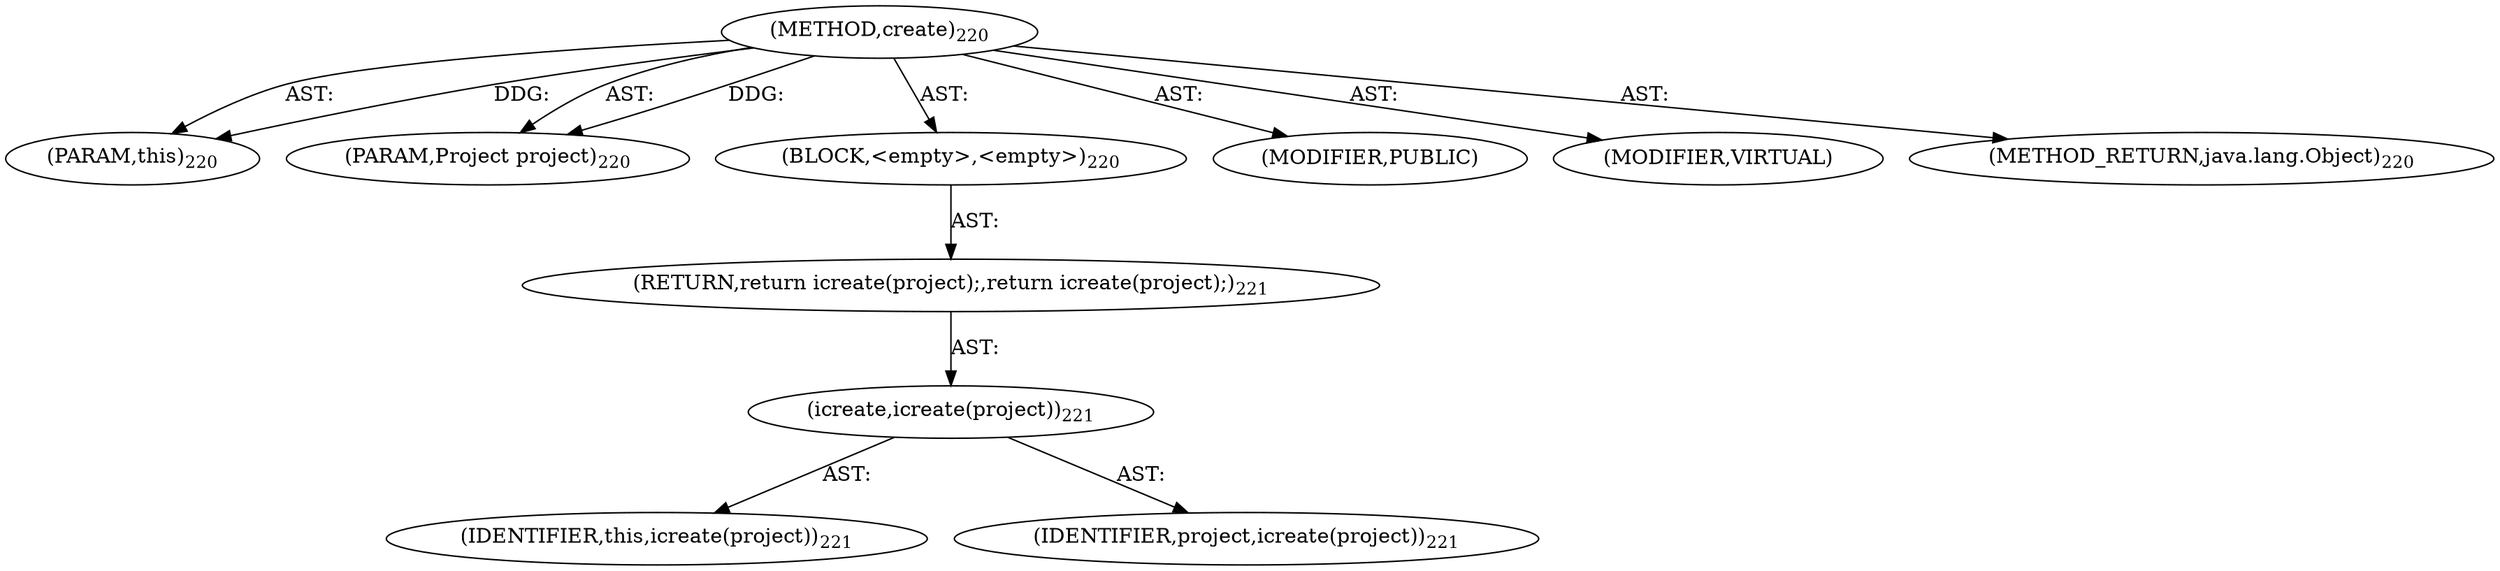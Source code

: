 digraph "create" {  
"111669149707" [label = <(METHOD,create)<SUB>220</SUB>> ]
"115964116999" [label = <(PARAM,this)<SUB>220</SUB>> ]
"115964117016" [label = <(PARAM,Project project)<SUB>220</SUB>> ]
"25769803800" [label = <(BLOCK,&lt;empty&gt;,&lt;empty&gt;)<SUB>220</SUB>> ]
"146028888074" [label = <(RETURN,return icreate(project);,return icreate(project);)<SUB>221</SUB>> ]
"30064771138" [label = <(icreate,icreate(project))<SUB>221</SUB>> ]
"68719476746" [label = <(IDENTIFIER,this,icreate(project))<SUB>221</SUB>> ]
"68719476805" [label = <(IDENTIFIER,project,icreate(project))<SUB>221</SUB>> ]
"133143986204" [label = <(MODIFIER,PUBLIC)> ]
"133143986205" [label = <(MODIFIER,VIRTUAL)> ]
"128849018891" [label = <(METHOD_RETURN,java.lang.Object)<SUB>220</SUB>> ]
  "111669149707" -> "115964116999"  [ label = "AST: "] 
  "111669149707" -> "115964117016"  [ label = "AST: "] 
  "111669149707" -> "25769803800"  [ label = "AST: "] 
  "111669149707" -> "133143986204"  [ label = "AST: "] 
  "111669149707" -> "133143986205"  [ label = "AST: "] 
  "111669149707" -> "128849018891"  [ label = "AST: "] 
  "25769803800" -> "146028888074"  [ label = "AST: "] 
  "146028888074" -> "30064771138"  [ label = "AST: "] 
  "30064771138" -> "68719476746"  [ label = "AST: "] 
  "30064771138" -> "68719476805"  [ label = "AST: "] 
  "111669149707" -> "115964116999"  [ label = "DDG: "] 
  "111669149707" -> "115964117016"  [ label = "DDG: "] 
}
